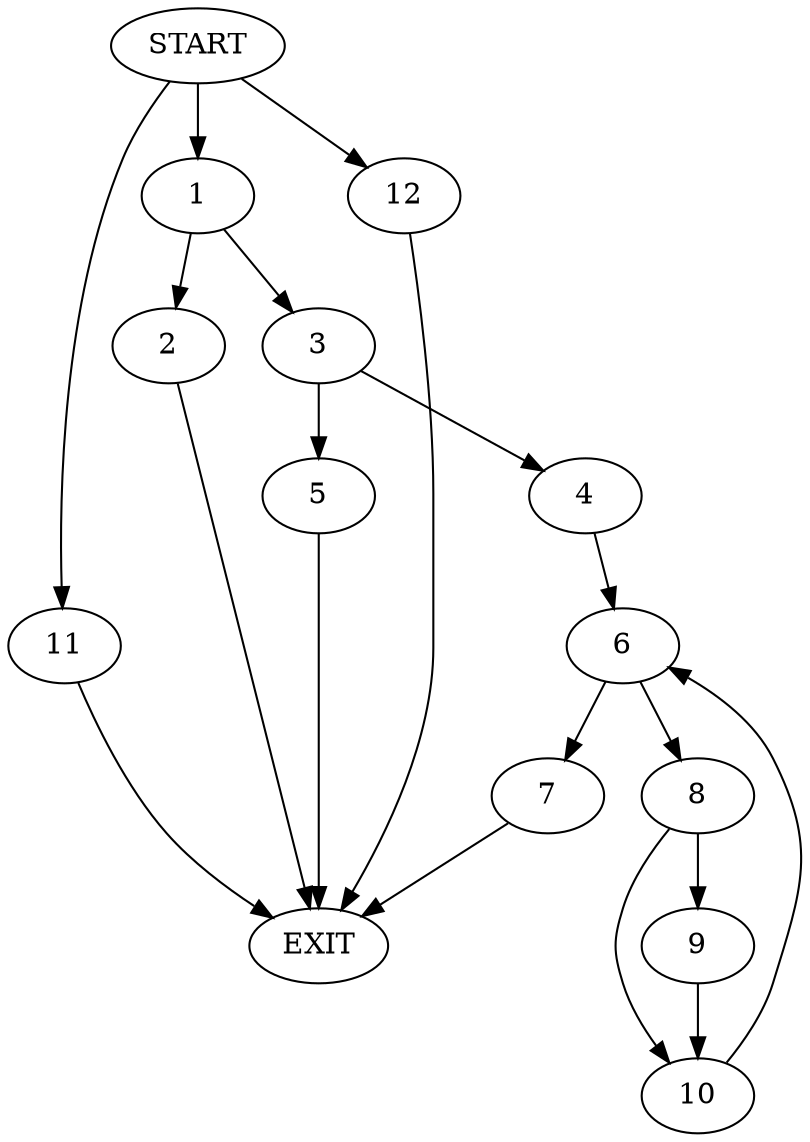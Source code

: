 digraph {
0 [label="START"]
13 [label="EXIT"]
0 -> 1
1 -> 2
1 -> 3
3 -> 4
3 -> 5
2 -> 13
5 -> 13
4 -> 6
6 -> 7
6 -> 8
7 -> 13
8 -> 9
8 -> 10
10 -> 6
9 -> 10
0 -> 11
11 -> 13
0 -> 12
12 -> 13
}
